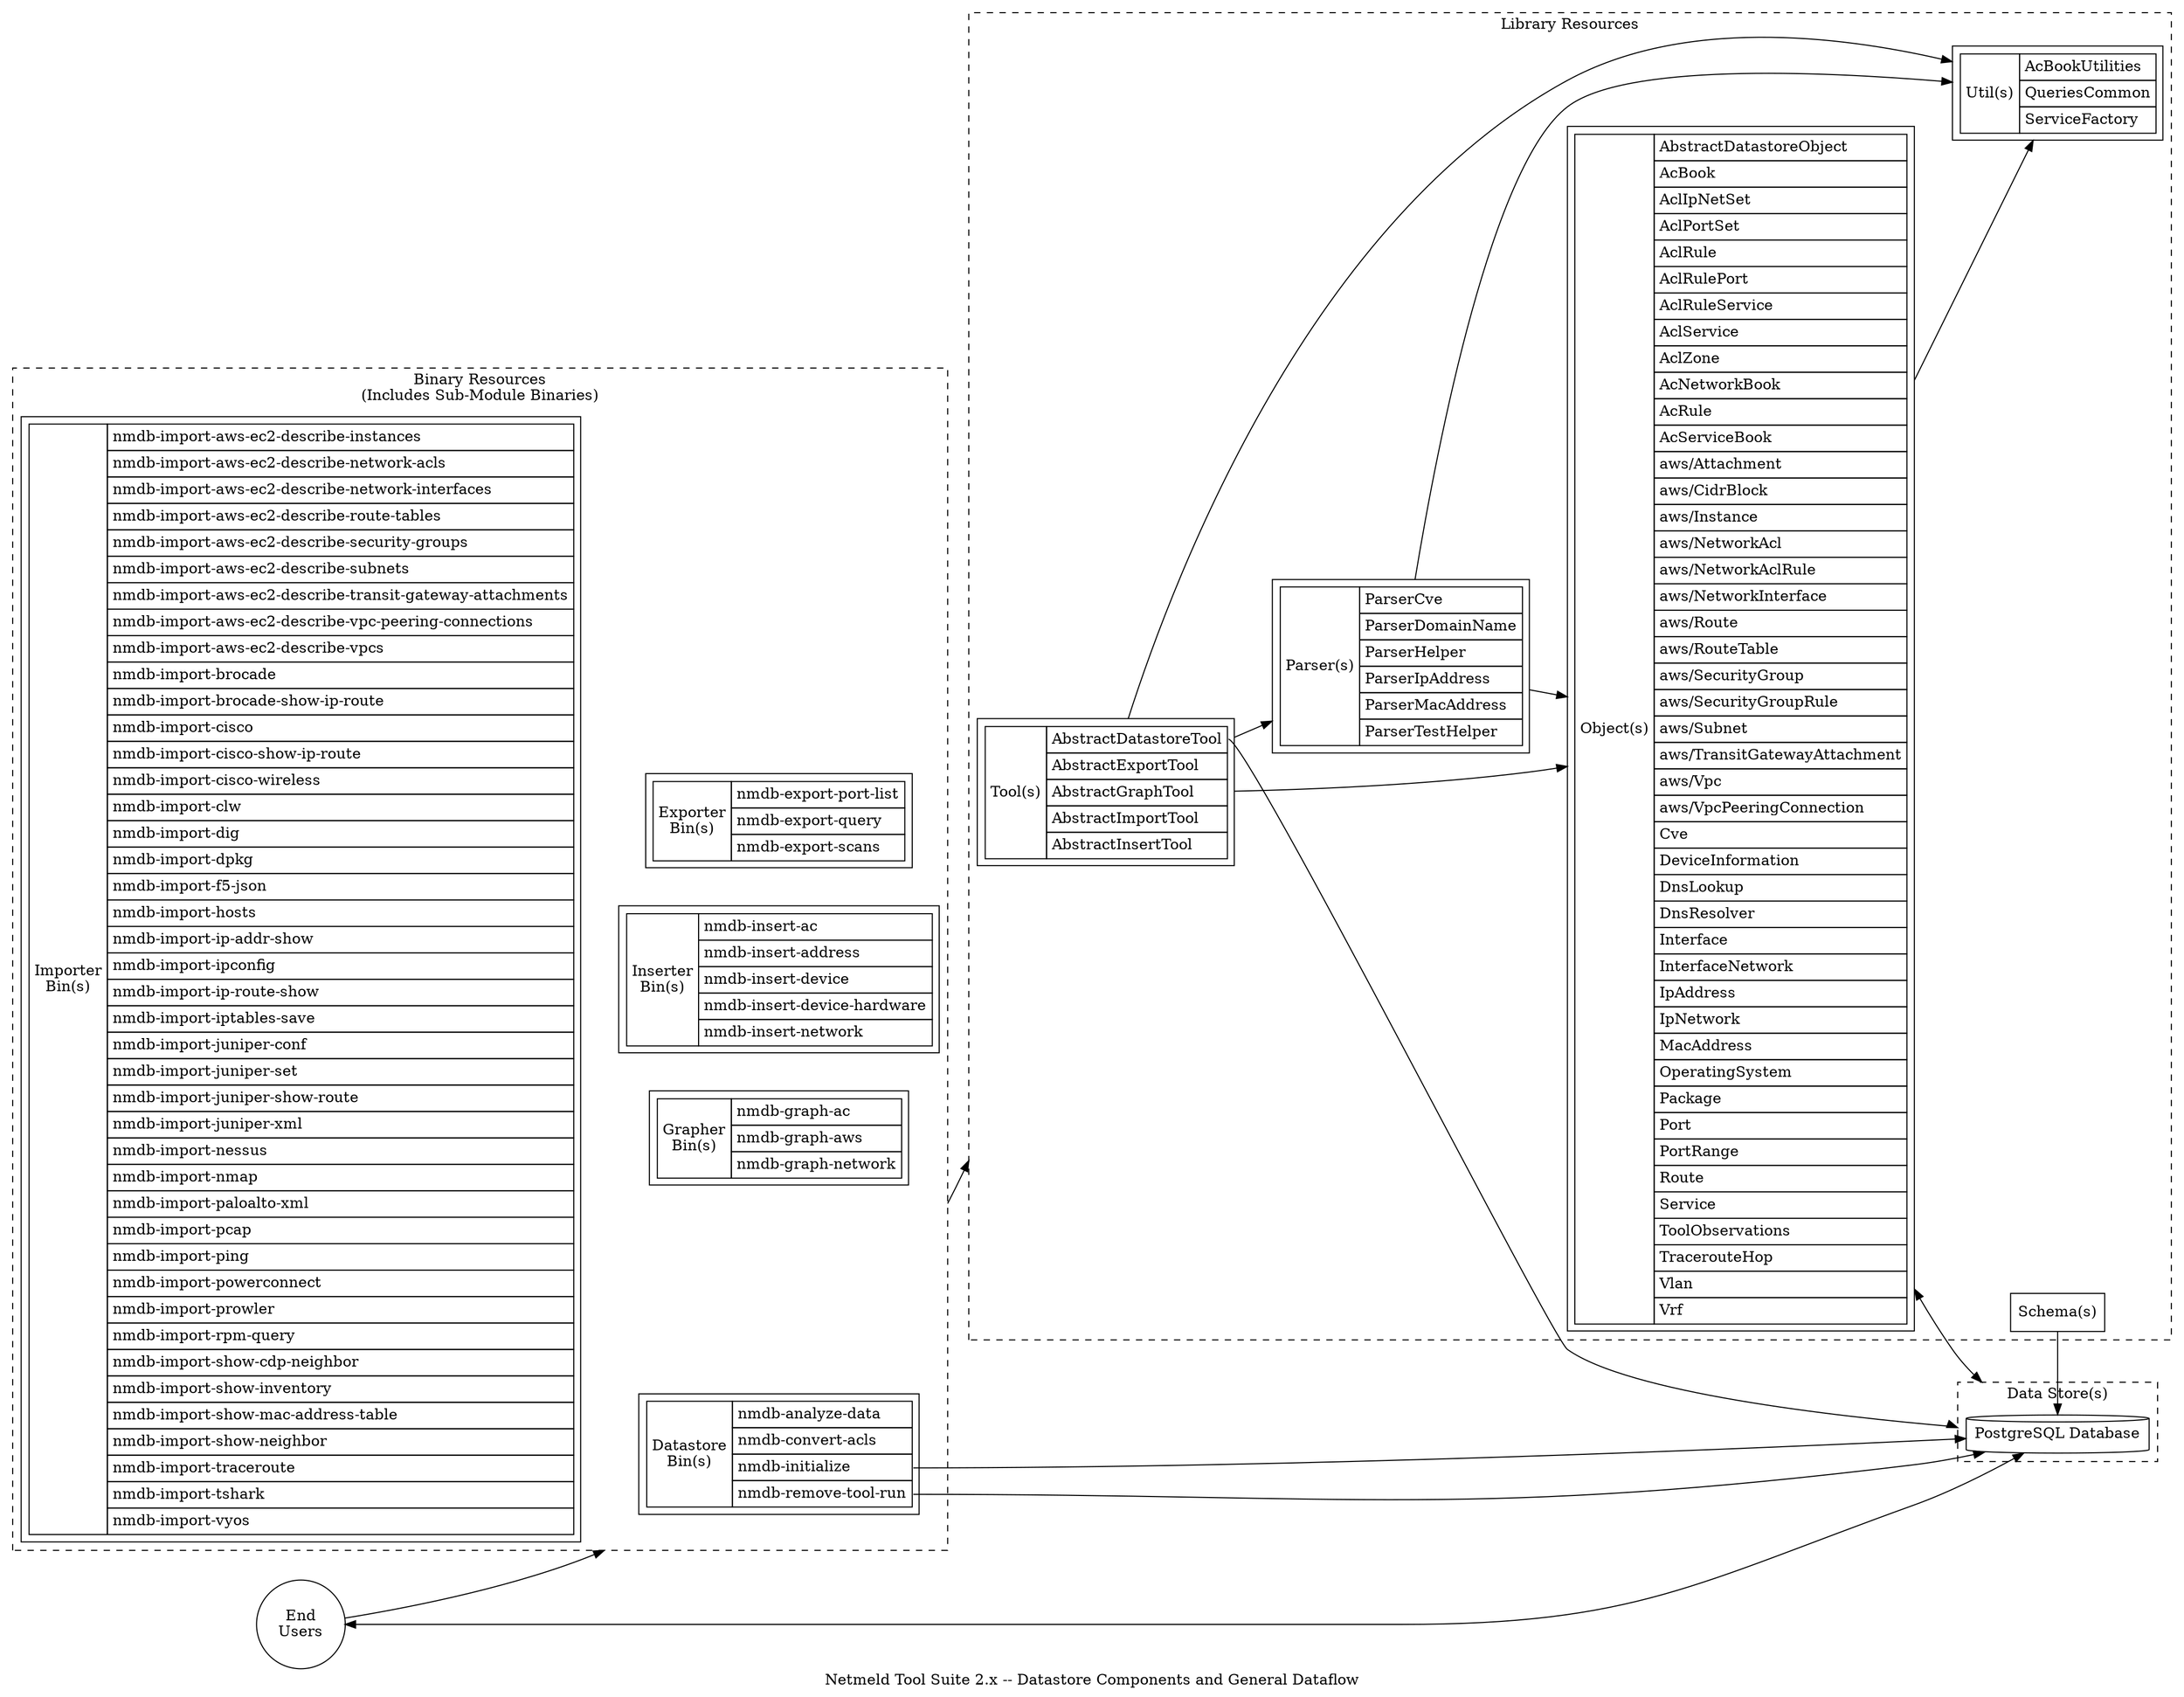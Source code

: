 digraph netmeld {
  rankdir=LR;
  nodesep=0.5;
  ranksep=0.5;
  newrank=true;
  splines=spline;
  compound=true;
  //concentrate=true; // NOTE: this incorrectly "hides" some lines

  label="Netmeld Tool Suite 2.x -- Datastore Components and General Dataflow";

  node[shape="circle"];
  users [label="End\nUsers"];


  subgraph cluster_bin {
    label="Binary Resources\n(Includes Sub-Module Binaries)";
    style="dashed";

    node[shape="rectangle", margin=0.1];
    bins_ [label=<
      <table border="0" cellborder="1" cellspacing="0" cellpadding="4">
        <tr><td rowspan="5">Datastore<br/>Bin(s)</td></tr>
  <tr><td align="left">nmdb-analyze-data</td></tr>
<tr><td align="left">nmdb-convert-acls</td></tr>
<tr><td align="left" port="init">nmdb-initialize</td></tr>
<tr><td align="left" port="remove">nmdb-remove-tool-run</td></tr>
      </table>>];
    bins_exporters [label=<
      <table border="0" cellborder="1" cellspacing="0" cellpadding="4">
        <tr><td rowspan="4">Exporter<br/>Bin(s)</td></tr>
  <tr><td align="left">nmdb-export-port-list</td></tr>
<tr><td align="left">nmdb-export-query</td></tr>
<tr><td align="left">nmdb-export-scans</td></tr>
      </table>>];
    bins_graphers [label=<
      <table border="0" cellborder="1" cellspacing="0" cellpadding="4">
        <tr><td rowspan="4">Grapher<br/>Bin(s)</td></tr>
  <tr><td align="left">nmdb-graph-ac</td></tr>
<tr><td align="left">nmdb-graph-aws</td></tr>
<tr><td align="left">nmdb-graph-network</td></tr>
      </table>>];
    bins_importers [label=<
      <table border="0" cellborder="1" cellspacing="0" cellpadding="4">
        <tr><td rowspan="43">Importer<br/>Bin(s)</td></tr>
  <tr><td align="left">nmdb-import-aws-ec2-describe-instances</td></tr>
<tr><td align="left">nmdb-import-aws-ec2-describe-network-acls</td></tr>
<tr><td align="left">nmdb-import-aws-ec2-describe-network-interfaces</td></tr>
<tr><td align="left">nmdb-import-aws-ec2-describe-route-tables</td></tr>
<tr><td align="left">nmdb-import-aws-ec2-describe-security-groups</td></tr>
<tr><td align="left">nmdb-import-aws-ec2-describe-subnets</td></tr>
<tr><td align="left">nmdb-import-aws-ec2-describe-transit-gateway-attachments</td></tr>
<tr><td align="left">nmdb-import-aws-ec2-describe-vpc-peering-connections</td></tr>
<tr><td align="left">nmdb-import-aws-ec2-describe-vpcs</td></tr>
<tr><td align="left">nmdb-import-brocade</td></tr>
<tr><td align="left">nmdb-import-brocade-show-ip-route</td></tr>
<tr><td align="left">nmdb-import-cisco</td></tr>
<tr><td align="left">nmdb-import-cisco-show-ip-route</td></tr>
<tr><td align="left">nmdb-import-cisco-wireless</td></tr>
<tr><td align="left">nmdb-import-clw</td></tr>
<tr><td align="left">nmdb-import-dig</td></tr>
<tr><td align="left">nmdb-import-dpkg</td></tr>
<tr><td align="left">nmdb-import-f5-json</td></tr>
<tr><td align="left">nmdb-import-hosts</td></tr>
<tr><td align="left">nmdb-import-ip-addr-show</td></tr>
<tr><td align="left">nmdb-import-ipconfig</td></tr>
<tr><td align="left">nmdb-import-ip-route-show</td></tr>
<tr><td align="left">nmdb-import-iptables-save</td></tr>
<tr><td align="left">nmdb-import-juniper-conf</td></tr>
<tr><td align="left">nmdb-import-juniper-set</td></tr>
<tr><td align="left">nmdb-import-juniper-show-route</td></tr>
<tr><td align="left">nmdb-import-juniper-xml</td></tr>
<tr><td align="left">nmdb-import-nessus</td></tr>
<tr><td align="left">nmdb-import-nmap</td></tr>
<tr><td align="left">nmdb-import-paloalto-xml</td></tr>
<tr><td align="left">nmdb-import-pcap</td></tr>
<tr><td align="left">nmdb-import-ping</td></tr>
<tr><td align="left">nmdb-import-powerconnect</td></tr>
<tr><td align="left">nmdb-import-prowler</td></tr>
<tr><td align="left">nmdb-import-rpm-query</td></tr>
<tr><td align="left">nmdb-import-show-cdp-neighbor</td></tr>
<tr><td align="left">nmdb-import-show-inventory</td></tr>
<tr><td align="left">nmdb-import-show-mac-address-table</td></tr>
<tr><td align="left">nmdb-import-show-neighbor</td></tr>
<tr><td align="left">nmdb-import-traceroute</td></tr>
<tr><td align="left">nmdb-import-tshark</td></tr>
<tr><td align="left">nmdb-import-vyos</td></tr>
      </table>>];
    bins_inserters [label=<
      <table border="0" cellborder="1" cellspacing="0" cellpadding="4">
        <tr><td rowspan="6">Inserter<br/>Bin(s)</td></tr>
  <tr><td align="left">nmdb-insert-ac</td></tr>
<tr><td align="left">nmdb-insert-address</td></tr>
<tr><td align="left">nmdb-insert-device</td></tr>
<tr><td align="left">nmdb-insert-device-hardware</td></tr>
<tr><td align="left">nmdb-insert-network</td></tr>
      </table>>];

    bins_importers -> {rank=same; bins_ bins_exporters bins_graphers bins_inserters} [style="invis"];
    {}
  };



  subgraph cluster_lib {
    label="Library Resources";
    style="dashed";

    node[shape="rectangle",margin=0.1];
    objects [label=<
      <table border="0" cellborder="1" cellspacing="0" cellpadding="4">
        <tr><td rowspan="46">Object(s)</td></tr>
<tr><td align="left">AbstractDatastoreObject</td></tr>
<tr><td align="left">AcBook</td></tr>
<tr><td align="left">AclIpNetSet</td></tr>
<tr><td align="left">AclPortSet</td></tr>
<tr><td align="left">AclRule</td></tr>
<tr><td align="left">AclRulePort</td></tr>
<tr><td align="left">AclRuleService</td></tr>
<tr><td align="left">AclService</td></tr>
<tr><td align="left">AclZone</td></tr>
<tr><td align="left">AcNetworkBook</td></tr>
<tr><td align="left">AcRule</td></tr>
<tr><td align="left">AcServiceBook</td></tr>
<tr><td align="left">aws/Attachment</td></tr>
<tr><td align="left">aws/CidrBlock</td></tr>
<tr><td align="left">aws/Instance</td></tr>
<tr><td align="left">aws/NetworkAcl</td></tr>
<tr><td align="left">aws/NetworkAclRule</td></tr>
<tr><td align="left">aws/NetworkInterface</td></tr>
<tr><td align="left">aws/Route</td></tr>
<tr><td align="left">aws/RouteTable</td></tr>
<tr><td align="left">aws/SecurityGroup</td></tr>
<tr><td align="left">aws/SecurityGroupRule</td></tr>
<tr><td align="left">aws/Subnet</td></tr>
<tr><td align="left">aws/TransitGatewayAttachment</td></tr>
<tr><td align="left">aws/Vpc</td></tr>
<tr><td align="left">aws/VpcPeeringConnection</td></tr>
<tr><td align="left">Cve</td></tr>
<tr><td align="left">DeviceInformation</td></tr>
<tr><td align="left">DnsLookup</td></tr>
<tr><td align="left">DnsResolver</td></tr>
<tr><td align="left">Interface</td></tr>
<tr><td align="left">InterfaceNetwork</td></tr>
<tr><td align="left">IpAddress</td></tr>
<tr><td align="left">IpNetwork</td></tr>
<tr><td align="left">MacAddress</td></tr>
<tr><td align="left">OperatingSystem</td></tr>
<tr><td align="left">Package</td></tr>
<tr><td align="left">Port</td></tr>
<tr><td align="left">PortRange</td></tr>
<tr><td align="left">Route</td></tr>
<tr><td align="left">Service</td></tr>
<tr><td align="left">ToolObservations</td></tr>
<tr><td align="left">TracerouteHop</td></tr>
<tr><td align="left">Vlan</td></tr>
<tr><td align="left">Vrf</td></tr>
      </table>>];
    parsers [label=<
      <table border="0" cellborder="1" cellspacing="0" cellpadding="4">
        <tr><td rowspan="7">Parser(s)</td></tr>
<tr><td align="left">ParserCve</td></tr>
<tr><td align="left">ParserDomainName</td></tr>
<tr><td align="left">ParserHelper</td></tr>
<tr><td align="left">ParserIpAddress</td></tr>
<tr><td align="left">ParserMacAddress</td></tr>
<tr><td align="left">ParserTestHelper</td></tr>
      </table>>];
    tools [label=<
      <table border="0" cellborder="1" cellspacing="0" cellpadding="4">
        <tr><td rowspan="6">Tool(s)</td></tr>
<tr><td align="left" port="dstool">AbstractDatastoreTool</td></tr>
<tr><td align="left">AbstractExportTool</td></tr>
<tr><td align="left">AbstractGraphTool</td></tr>
<tr><td align="left">AbstractImportTool</td></tr>
<tr><td align="left">AbstractInsertTool</td></tr>
      </table>>];
    utils [label=<
      <table border="0" cellborder="1" cellspacing="0" cellpadding="4">
        <tr><td rowspan="4">Util(s)</td></tr>
<tr><td align="left">AcBookUtilities</td></tr>
<tr><td align="left">QueriesCommon</td></tr>
<tr><td align="left">ServiceFactory</td></tr>
      </table>>];

    schemas [label="Schema(s)"];
  }

  subgraph cluster_datastore {
    label="Data Store(s)";
    style="dashed";

    node [shape="cylinder"];
    psqldb [label="PostgreSQL Database"];
  }


  {rank=same; schemas psqldb};

  users->bins_ [lhead="cluster_bin"];
  users->psqldb [dir="both"];
  schemas->psqldb;
  objects->psqldb [dir="both", lhead="cluster_datastore"];
  bins_->tools [ltail="cluster_bin", lhead="cluster_lib"];
  bins_:init->psqldb;
  bins_:remove->psqldb;
  tools->{parsers objects utils};
  tools:dstool->psqldb [lhead="cluster_datastore"];
  parsers->{objects utils};
  objects->utils;
}
